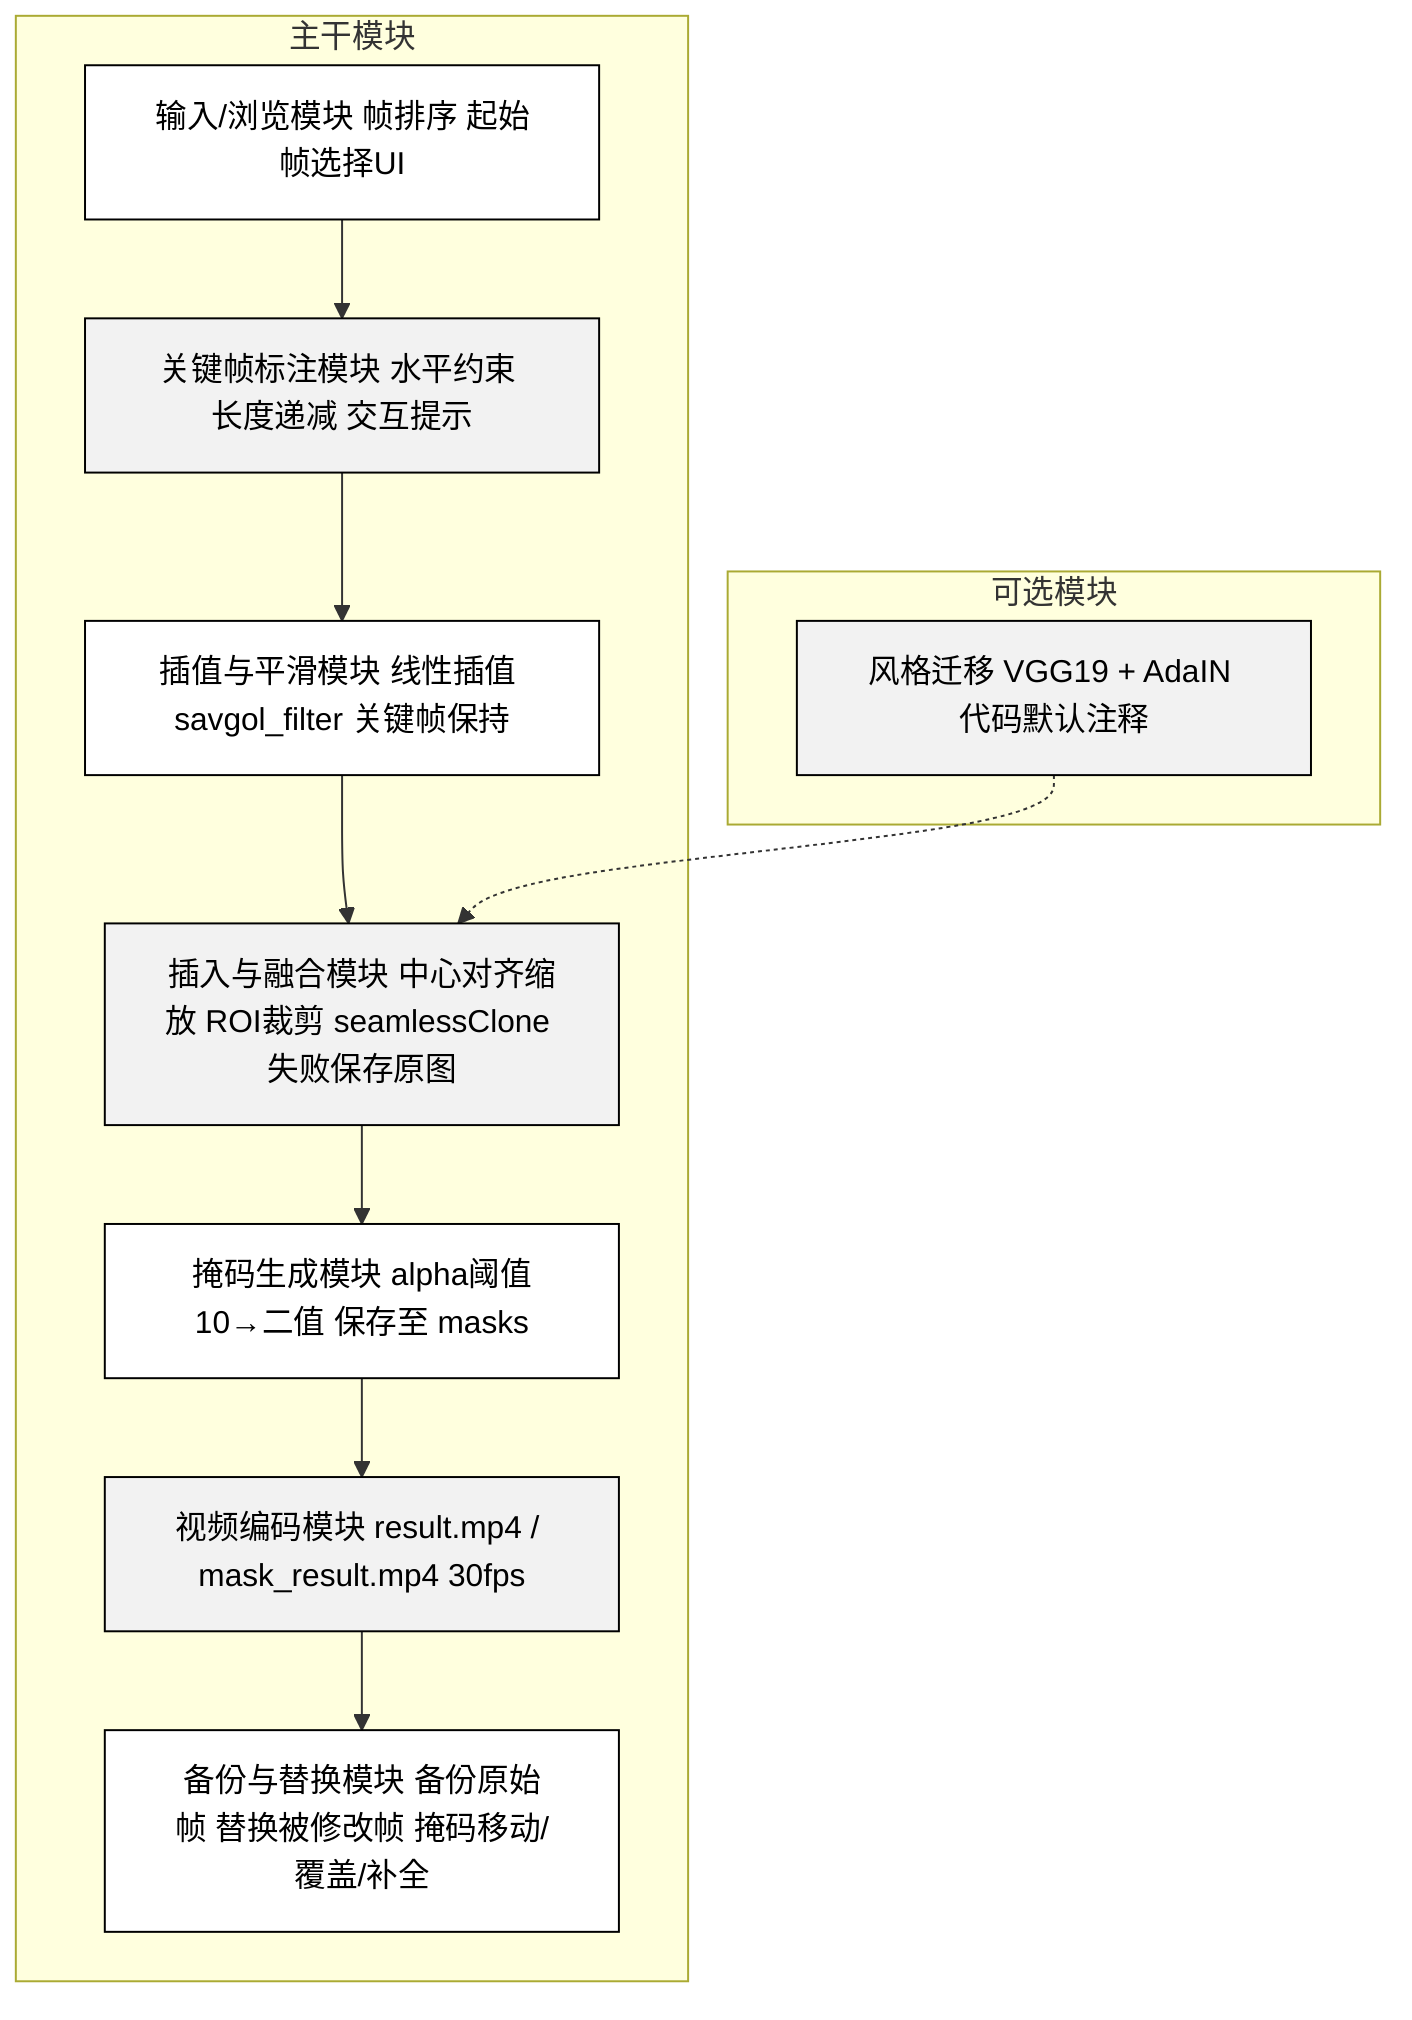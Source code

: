 %% 图2 系统结构示意图（依据 insert_object_frames.py）
flowchart TB
    classDef bw fill:#ffffff,stroke:#000,stroke-width:1px,color:#000;
    classDef gray fill:#f2f2f2,stroke:#000,color:#000;

    subgraph 主干模块
        direction TB
    M1[输入/浏览模块 帧排序 起始帧选择UI]:::bw
    M2[关键帧标注模块 水平约束 长度递减 交互提示]:::gray
    M3[插值与平滑模块 线性插值 savgol_filter 关键帧保持]:::bw
    M4[插入与融合模块 中心对齐缩放 ROI裁剪 seamlessClone 失败保存原图]:::gray
    M5[掩码生成模块 alpha阈值10→二值 保存至 masks]:::bw
    M6[视频编码模块 result.mp4 / mask_result.mp4 30fps]:::gray
    M7[备份与替换模块 备份原始帧 替换被修改帧 掩码移动/覆盖/补全]:::bw
        M1 --> M2 --> M3 --> M4 --> M5 --> M6 --> M7
    end

    subgraph 可选模块
        direction TB
    S1[风格迁移 VGG19 + AdaIN 代码默认注释]:::gray
    end

    S1 -.-> M4